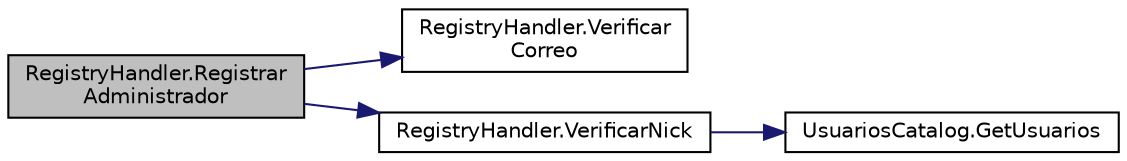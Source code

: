 digraph "RegistryHandler.RegistrarAdministrador"
{
 // INTERACTIVE_SVG=YES
 // LATEX_PDF_SIZE
  edge [fontname="Helvetica",fontsize="10",labelfontname="Helvetica",labelfontsize="10"];
  node [fontname="Helvetica",fontsize="10",shape=record];
  rankdir="LR";
  Node1 [label="RegistryHandler.Registrar\lAdministrador",height=0.2,width=0.4,color="black", fillcolor="grey75", style="filled", fontcolor="black",tooltip="Método para registrar un administrador."];
  Node1 -> Node2 [color="midnightblue",fontsize="10",style="solid",fontname="Helvetica"];
  Node2 [label="RegistryHandler.Verificar\lCorreo",height=0.2,width=0.4,color="black", fillcolor="white", style="filled",URL="$classRegistryHandler.html#af10d84e8aa21d69e609c9c89a36cab65",tooltip="Método para verificar un correo."];
  Node1 -> Node3 [color="midnightblue",fontsize="10",style="solid",fontname="Helvetica"];
  Node3 [label="RegistryHandler.VerificarNick",height=0.2,width=0.4,color="black", fillcolor="white", style="filled",URL="$classRegistryHandler.html#a37e94f8f67ac04e96431d9dfe7c0d64a",tooltip="Método para verificar el nickname de un Usuario."];
  Node3 -> Node4 [color="midnightblue",fontsize="10",style="solid",fontname="Helvetica"];
  Node4 [label="UsuariosCatalog.GetUsuarios",height=0.2,width=0.4,color="black", fillcolor="white", style="filled",URL="$classUsuariosCatalog.html#a8e094f4767408bb913048cda08568886",tooltip="Método para conocer los usuarios."];
}
